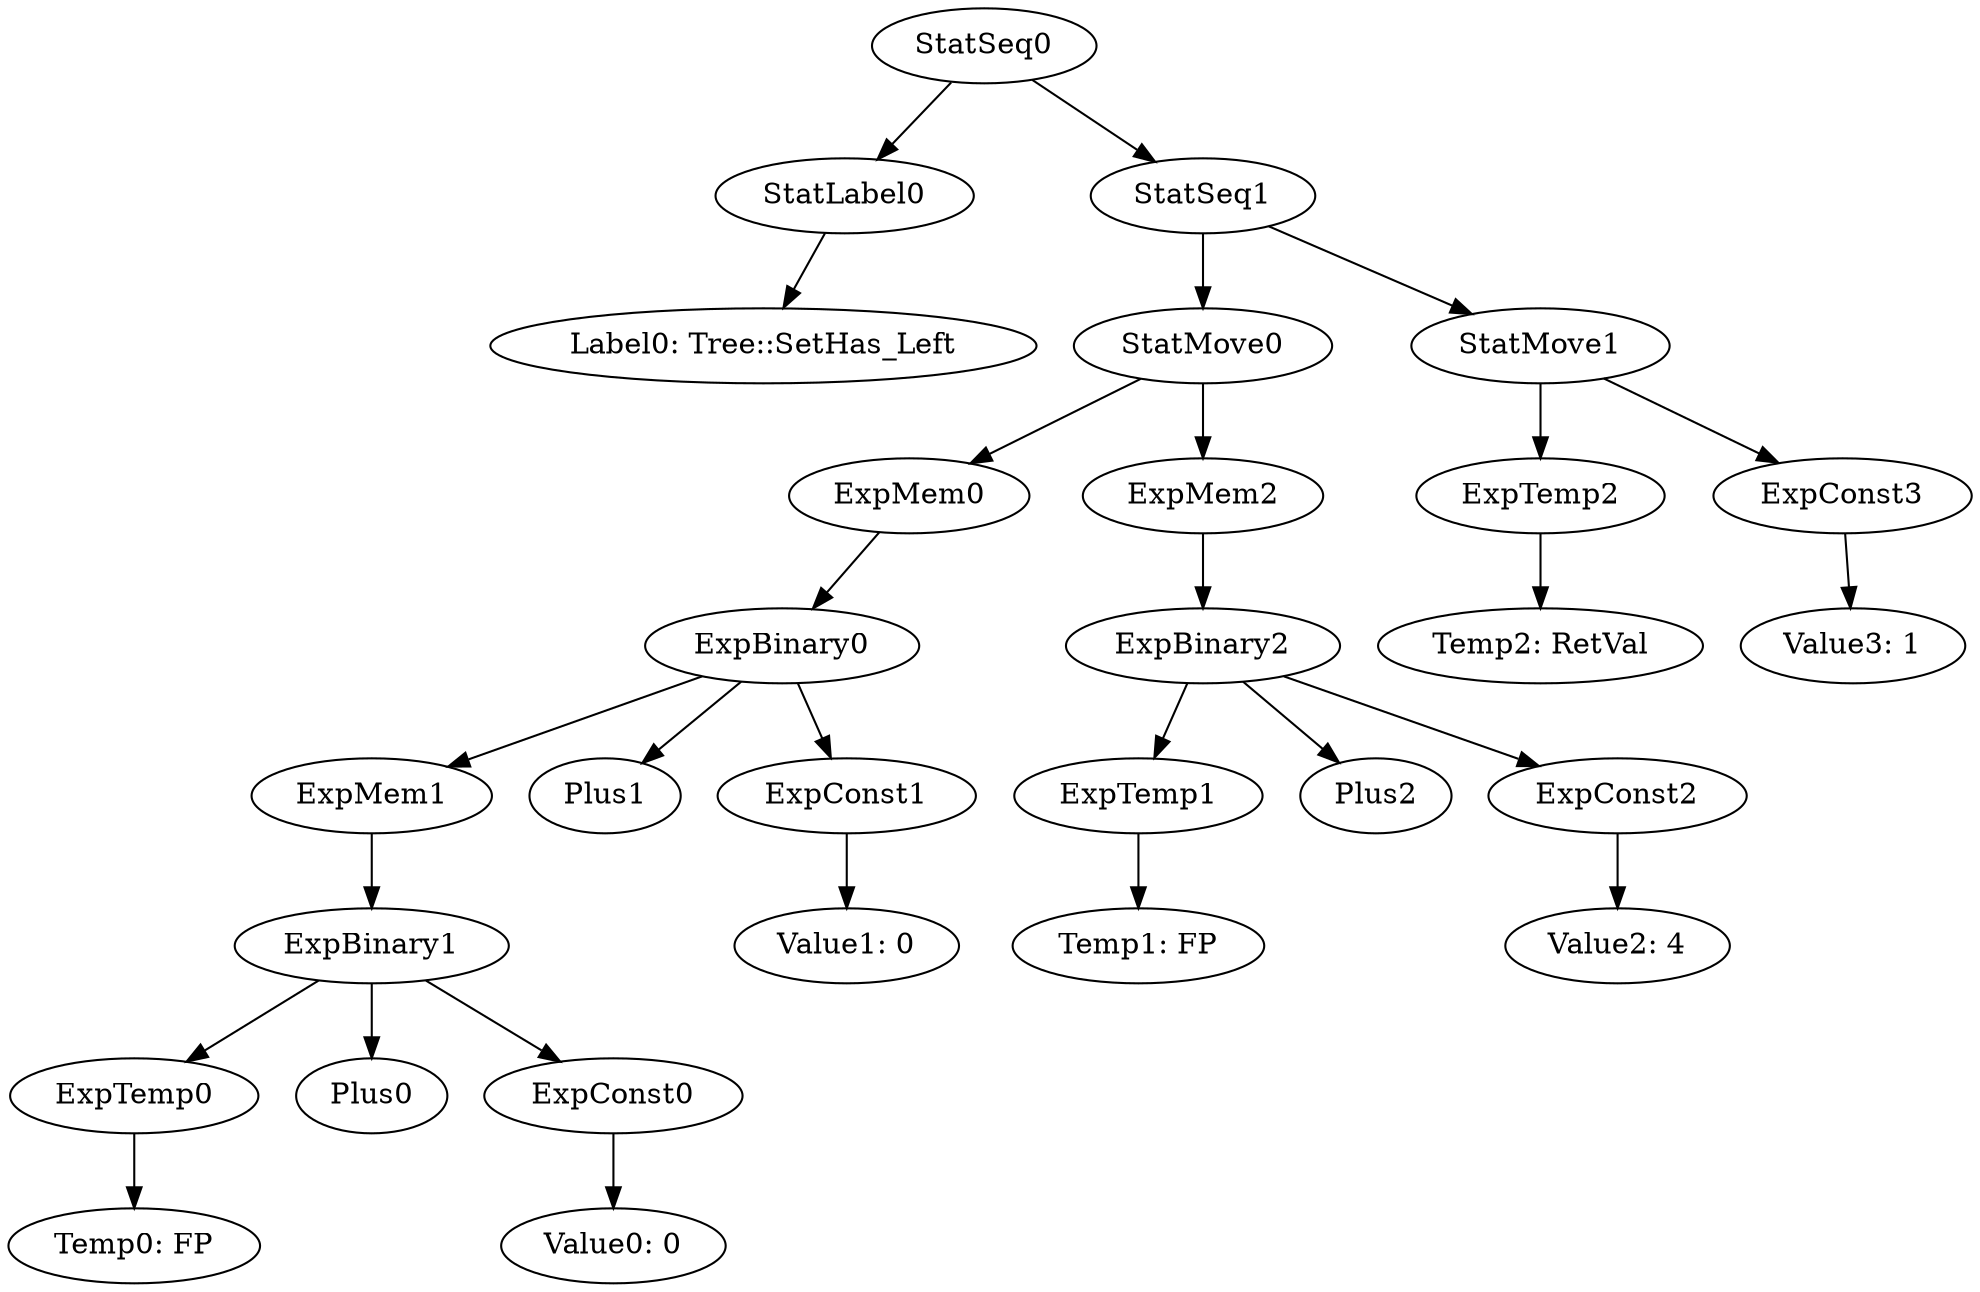 digraph {
	ordering = out;
	ExpTemp2 -> "Temp2: RetVal";
	ExpConst3 -> "Value3: 1";
	ExpConst2 -> "Value2: 4";
	StatSeq1 -> StatMove0;
	StatSeq1 -> StatMove1;
	ExpBinary2 -> ExpTemp1;
	ExpBinary2 -> Plus2;
	ExpBinary2 -> ExpConst2;
	ExpTemp1 -> "Temp1: FP";
	StatMove1 -> ExpTemp2;
	StatMove1 -> ExpConst3;
	ExpConst1 -> "Value1: 0";
	ExpMem2 -> ExpBinary2;
	ExpTemp0 -> "Temp0: FP";
	StatSeq0 -> StatLabel0;
	StatSeq0 -> StatSeq1;
	StatLabel0 -> "Label0: Tree::SetHas_Left";
	ExpConst0 -> "Value0: 0";
	ExpMem1 -> ExpBinary1;
	ExpBinary1 -> ExpTemp0;
	ExpBinary1 -> Plus0;
	ExpBinary1 -> ExpConst0;
	ExpMem0 -> ExpBinary0;
	ExpBinary0 -> ExpMem1;
	ExpBinary0 -> Plus1;
	ExpBinary0 -> ExpConst1;
	StatMove0 -> ExpMem0;
	StatMove0 -> ExpMem2;
}

